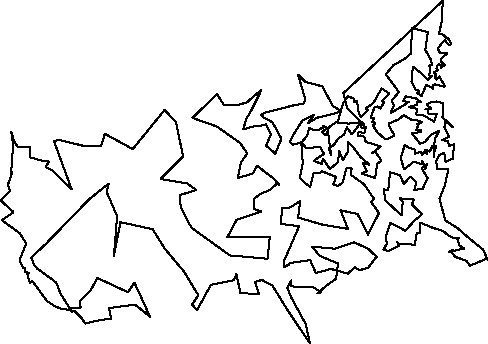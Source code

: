unitsize(0.001cm);
draw((7810,6053)--(7798,5709));
draw((7798,5709)--(7744,5476));
draw((7744,5476)--(7821,5457));
draw((7821,5457)--(7874,5405));
draw((7874,5405)--(7883,5408));
draw((7883,5408)--(7927,5365));
draw((7927,5365)--(7962,5287));
draw((7962,5287)--(7913,5280));
draw((7913,5280)--(7848,5358));
draw((7848,5358)--(7802,5317));
draw((7802,5317)--(7724,5210));
draw((7724,5210)--(7759,5143));
draw((7759,5143)--(7890,5130));
draw((7890,5130)--(7790,5038));
draw((7790,5038)--(7772,4989));
draw((7772,4989)--(7846,4923));
draw((7846,4923)--(7777,4869));
draw((7777,4869)--(7783,4912));
draw((7783,4912)--(7744,4933));
draw((7744,4933)--(7716,4909));
draw((7716,4909)--(7700,4854));
draw((7700,4854)--(7726,4833));
draw((7726,4833)--(7702,4815));
draw((7702,4815)--(7654,4795));
draw((7654,4795)--(7698,4745));
draw((7698,4745)--(7673,4718));
draw((7673,4718)--(7692,4666));
draw((7692,4666)--(7752,4721));
draw((7752,4721)--(7848,4546));
draw((7848,4546)--(7832,4542));
draw((7832,4542)--(7679,4581));
draw((7679,4581)--(7674,4579));
draw((7674,4579)--(7631,4573));
draw((7631,4573)--(7647,4504));
draw((7647,4504)--(7520,4572));
draw((7520,4572)--(7458,4428));
draw((7458,4428)--(7443,4375));
draw((7443,4375)--(7364,4427));
draw((7364,4427)--(7399,4467));
draw((7399,4467)--(7338,4481));
draw((7338,4481)--(7259,4630));
draw((7259,4630)--(7267,4779));
draw((7267,4779)--(7295,4887));
draw((7295,4887)--(7417,4788));
draw((7417,4788)--(7547,4664));
draw((7547,4664)--(7617,4724));
draw((7617,4724)--(7570,4741));
draw((7570,4741)--(7583,4813));
draw((7583,4813)--(7576,4915));
draw((7576,4915)--(7622,4917));
draw((7622,4917)--(7606,5009));
draw((7606,5009)--(7503,5191));
draw((7503,5191)--(7547,5503));
draw((7547,5503)--(7324,5560));
draw((7324,5560)--(7264,5575));
draw((7264,5575)--(7254,5129));
draw((7254,5129)--(7142,5032));
draw((7142,5032)--(6937,4917));
draw((6937,4917)--(6806,4755));
draw((6806,4755)--(7037,4446));
draw((7037,4446)--(6911,4296));
draw((6911,4296)--(6947,4209));
draw((6947,4209)--(6891,4075));
draw((6891,4075)--(7128,4215));
draw((7128,4215)--(7207,4270));
draw((7207,4270)--(7111,4288));
draw((7111,4288)--(7160,4370));
draw((7160,4370)--(7333,4335));
draw((7333,4335)--(7432,4265));
draw((7432,4265)--(7360,4275));
draw((7360,4275)--(7349,4219));
draw((7349,4219)--(7216,4180));
draw((7216,4180)--(7355,4151));
draw((7355,4151)--(7344,4046));
draw((7344,4046)--(7466,4037));
draw((7466,4037)--(7660,3924));
draw((7660,3924)--(7705,4065));
draw((7705,4065)--(7562,4058));
draw((7562,4058)--(7541,4141));
draw((7541,4141)--(7506,4138));
draw((7506,4138)--(7604,4146));
draw((7604,4146)--(7601,4171));
draw((7601,4171)--(7542,4198));
draw((7542,4198)--(7549,4208));
draw((7549,4208)--(7534,4227));
draw((7534,4227)--(7554,4236));
draw((7554,4236)--(7613,4275));
draw((7613,4275)--(7698,4279));
draw((7698,4279)--(7817,4252));
draw((7817,4252)--(7805,3991));
draw((7805,3991)--(7909,3912));
draw((7909,3912)--(7988,3820));
draw((7988,3820)--(7872,3922));
draw((7872,3922)--(7844,3902));
draw((7844,3902)--(7841,3818));
draw((7841,3818)--(7879,3743));
draw((7879,3743)--(7922,3655));
draw((7922,3655)--(7803,3598));
draw((7803,3598)--(7906,3580));
draw((7906,3580)--(7919,3496));
draw((7919,3496)--(8013,3523));
draw((8013,3523)--(8001,3418));
draw((8001,3418)--(7989,3271));
draw((7989,3271)--(7861,3216));
draw((7861,3216)--(7838,3375));
draw((7838,3375)--(7747,3329));
draw((7747,3329)--(7695,3220));
draw((7695,3220)--(7715,3086));
draw((7715,3086)--(7909,3080));
draw((7909,3080)--(7851,2809));
draw((7851,2809)--(7753,2564));
draw((7753,2564)--(7856,2181));
draw((7856,2181)--(8080,2039));
draw((8080,2039)--(8229,1905));
draw((8229,1905)--(8525,1664));
draw((8525,1664)--(8605,1479));
draw((8605,1479)--(8594,1510));
draw((8594,1510)--(8292,1383));
draw((8292,1383)--(8228,1471));
draw((8228,1471)--(8038,1535));
draw((8038,1535)--(7973,1606));
draw((7973,1606)--(7985,1657));
draw((7985,1657)--(7926,1627));
draw((7926,1627)--(8184,1685));
draw((8184,1685)--(8098,1746));
draw((8098,1746)--(8080,1835));
draw((8080,1835)--(8063,1860));
draw((8063,1860)--(8101,1876));
draw((8101,1876)--(7989,1876));
draw((7989,1876)--(7905,1921));
draw((7905,1921)--(7822,1992));
draw((7822,1992)--(7643,2048));
draw((7643,2048)--(7418,2139));
draw((7418,2139)--(7416,1953));
draw((7416,1953)--(7352,1952));
draw((7352,1952)--(7314,1739));
draw((7314,1739)--(7240,1762));
draw((7240,1762)--(7218,1773));
draw((7218,1773)--(7046,1757));
draw((7046,1757)--(7004,1805));
draw((7004,1805)--(7035,1733));
draw((7035,1733)--(6932,1683));
draw((6932,1683)--(6854,1640));
draw((6854,1640)--(6765,1663));
draw((6765,1663)--(6826,1774));
draw((6826,1774)--(6803,1886));
draw((6803,1886)--(6885,2138));
draw((6885,2138)--(7152,2000));
draw((7152,2000)--(7315,2181));
draw((7315,2181)--(7448,2291));
draw((7448,2291)--(7351,2376));
draw((7351,2376)--(7267,2466));
draw((7267,2466)--(7304,2550));
draw((7304,2550)--(7049,2570));
draw((7049,2570)--(7104,2510));
draw((7104,2510)--(7087,2274));
draw((7087,2274)--(7015,2333));
draw((7015,2333)--(6800,2532));
draw((6800,2532)--(6766,2732));
draw((6766,2732)--(6848,2712));
draw((6848,2712)--(6881,3029));
draw((6881,3029)--(7055,2981));
draw((7055,2981)--(7125,2823));
draw((7125,2823)--(7238,2957));
draw((7238,2957)--(7346,2858));
draw((7346,2858)--(7309,2717));
draw((7309,2717)--(7458,2741));
draw((7458,2741)--(7543,2929));
draw((7543,2929)--(7440,3100));
draw((7440,3100)--(7532,3175));
draw((7532,3175)--(7503,3086));
draw((7503,3086)--(7453,3229));
draw((7453,3229)--(7434,3173));
draw((7434,3173)--(7299,3219));
draw((7299,3219)--(7131,3081));
draw((7131,3081)--(7082,3235));
draw((7082,3235)--(7076,3302));
draw((7076,3302)--(7141,3514));
draw((7141,3514)--(7199,3469));
draw((7199,3469)--(7321,3429));
draw((7321,3429)--(7316,3360));
draw((7316,3360)--(7422,3390));
draw((7422,3390)--(7452,3339));
draw((7452,3339)--(7475,3388));
draw((7475,3388)--(7533,3358));
draw((7533,3358)--(7494,3430));
draw((7494,3430)--(7582,3396));
draw((7582,3396)--(7633,3499));
draw((7633,3499)--(7696,3486));
draw((7696,3486)--(7654,3377));
draw((7654,3377)--(7657,3301));
draw((7657,3301)--(7667,3608));
draw((7667,3608)--(7750,3760));
draw((7750,3760)--(7603,3690));
draw((7603,3690)--(7492,3560));
draw((7492,3560)--(7408,3534));
draw((7408,3534)--(7370,3588));
draw((7370,3588)--(7331,3634));
draw((7331,3634)--(7262,3725));
draw((7262,3725)--(7429,3737));
draw((7429,3737)--(7423,3776));
draw((7423,3776)--(7342,3775));
draw((7342,3775)--(7388,3879));
draw((7388,3879)--(7351,3877));
draw((7351,3877)--(7449,3911));
draw((7449,3911)--(7345,3951));
draw((7345,3951)--(7271,3948));
draw((7271,3948)--(7124,4039));
draw((7124,4039)--(7037,3965));
draw((7037,3965)--(6862,3892));
draw((6862,3892)--(6864,3854));
draw((6864,3854)--(6958,3678));
draw((6958,3678)--(6833,3618));
draw((6833,3618)--(6798,3610));
draw((6798,3610)--(6652,3742));
draw((6652,3742)--(6577,3858));
draw((6577,3858)--(6621,3891));
draw((6621,3891)--(6602,3920));
draw((6602,3920)--(6567,3922));
draw((6567,3922)--(6603,3982));
draw((6603,3982)--(6537,3982));
draw((6537,3982)--(6557,4047));
draw((6557,4047)--(6607,4173));
draw((6607,4173)--(6660,4193));
draw((6660,4193)--(6713,4154));
draw((6713,4154)--(6779,4273));
draw((6779,4273)--(6740,4282));
draw((6740,4282)--(6868,4418));
draw((6868,4418)--(6735,4509));
draw((6735,4509)--(6670,4401));
draw((6670,4401)--(6589,4256));
draw((6589,4256)--(6524,4207));
draw((6524,4207)--(6450,4160));
draw((6450,4160)--(6488,4128));
draw((6488,4128)--(6366,4002));
draw((6366,4002)--(6312,4126));
draw((6312,4126)--(6304,4294));
draw((6304,4294)--(6241,4268));
draw((6241,4268)--(6237,4332));
draw((6237,4332)--(6139,4369));
draw((6139,4369)--(6051,4246));
draw((6051,4246)--(5964,3935));
draw((5964,3935)--(5678,3742));
draw((5678,3742)--(5751,3681));
draw((5751,3681)--(5803,3824));
draw((5803,3824)--(5926,3912));
draw((5926,3912)--(6150,3888));
draw((6150,3888)--(6333,3909));
draw((6333,3909)--(6376,3819));
draw((6376,3819)--(6454,3821));
draw((6454,3821)--(6427,3717));
draw((6427,3717)--(6327,3745));
draw((6327,3745)--(6317,3673));
draw((6317,3673)--(6365,3679));
draw((6365,3679)--(6426,3656));
draw((6426,3656)--(6453,3567));
draw((6453,3567)--(6713,3488));
draw((6713,3488)--(6570,3371));
draw((6570,3371)--(6623,3389));
draw((6623,3389)--(6731,3234));
draw((6731,3234)--(6656,3181));
draw((6656,3181)--(6617,2928));
draw((6617,2928)--(6387,3008));
draw((6387,3008)--(6468,3050));
draw((6468,3050)--(6402,3190));
draw((6402,3190)--(6518,3165));
draw((6518,3165)--(6360,3301));
draw((6360,3301)--(6265,3426));
draw((6265,3426)--(6235,3471));
draw((6235,3471)--(6140,3558));
draw((6140,3558)--(6148,3413));
draw((6148,3413)--(6050,3242));
draw((6050,3242)--(5987,3402));
draw((5987,3402)--(5960,3207));
draw((5960,3207)--(5821,3086));
draw((5821,3086)--(5697,3269));
draw((5697,3269)--(5679,3171));
draw((5679,3171)--(5539,3235));
draw((5539,3235)--(5619,3291));
draw((5619,3291)--(5719,3352));
draw((5719,3352)--(5649,3472));
draw((5649,3472)--(5540,3468));
draw((5540,3468)--(5400,3461));
draw((5400,3461)--(5315,3557));
draw((5315,3557)--(5342,3188));
draw((5342,3188)--(5291,2929));
draw((5291,2929)--(5350,2867));
draw((5350,2867)--(5470,2774));
draw((5470,2774)--(5531,3011));
draw((5531,3011)--(5650,3023));
draw((5650,3023)--(5677,3049));
draw((5677,3049)--(5930,2948));
draw((5930,2948)--(5881,2817));
draw((5881,2817)--(5963,2789));
draw((5963,2789)--(6044,2848));
draw((6044,2848)--(6113,3101));
draw((6113,3101)--(6204,3099));
draw((6204,3099)--(6190,2985));
draw((6190,2985)--(6422,2820));
draw((6422,2820)--(6597,2563));
draw((6597,2563)--(6547,2506));
draw((6547,2506)--(6686,2312));
draw((6686,2312)--(6493,1931));
draw((6493,1931)--(6307,2295));
draw((6307,2295)--(6007,2359));
draw((6007,2359)--(6139,2032));
draw((6139,2032)--(5681,2109));
draw((5681,2109)--(5260,2230));
draw((5260,2230)--(5296,2520));
draw((5296,2520)--(5117,2409));
draw((5117,2409)--(4973,2406));
draw((4973,2406)--(4959,2123));
draw((4959,2123)--(4996,2115));
draw((4996,2115)--(5277,2078));
draw((5277,2078)--(5060,1577));
draw((5060,1577)--(5005,1458));
draw((5005,1458)--(5010,1351));
draw((5010,1351)--(5068,1390));
draw((5068,1390)--(5098,1394));
draw((5098,1394)--(5114,1430));
draw((5114,1430)--(5472,1482));
draw((5472,1482)--(5571,1255));
draw((5571,1255)--(5840,1325));
draw((5840,1325)--(6136,1243));
draw((6136,1243)--(6258,1354));
draw((6258,1354)--(6359,1298));
draw((6359,1298)--(6379,1302));
draw((6379,1302)--(6378,1314));
draw((6378,1314)--(6494,1347));
draw((6494,1347)--(6621,1513));
draw((6621,1513)--(6651,1534));
draw((6651,1534)--(6496,1678));
draw((6496,1678)--(6252,1795));
draw((6252,1795)--(5914,1682));
draw((5914,1682)--(5506,1719));
draw((5506,1719)--(5637,1558));
draw((5637,1558)--(5964,1421));
draw((5964,1421)--(5930,1151));
draw((5930,1151)--(5788,1053));
draw((5788,1053)--(5596,892));
draw((5596,892)--(5666,914));
draw((5666,914)--(5532,998));
draw((5532,998)--(5344,1003));
draw((5344,1003)--(5140,1018));
draw((5140,1018)--(5139,1124));
draw((5139,1124)--(5069,998));
draw((5069,998)--(5136,825));
draw((5136,825)--(5393,355));
draw((5393,355)--(5469,10));
draw((5469,10)--(5070,605));
draw((5070,605)--(4805,1033));
draw((4805,1033)--(4619,1132));
draw((4619,1132)--(4500,1093));
draw((4500,1093)--(4569,886));
draw((4569,886)--(4244,896));
draw((4244,896)--(4170,1232));
draw((4170,1232)--(4125,1125));
draw((4125,1125)--(3719,1043));
draw((3719,1043)--(3477,599));
draw((3477,599)--(3390,698));
draw((3390,698)--(3499,863));
draw((3499,863)--(3245,1281));
draw((3245,1281)--(2908,1681));
draw((2908,1681)--(2694,2026));
draw((2694,2026)--(2126,2150));
draw((2126,2150)--(2011,1558));
draw((2011,1558)--(2067,2254));
draw((2067,2254)--(1882,2684));
draw((1882,2684)--(1918,2832));
draw((1918,2832)--(1575,2555));
draw((1575,2555)--(809,1766));
draw((809,1766)--(552,1526));
draw((552,1526)--(602,1395));
draw((602,1395)--(659,1331));
draw((659,1331)--(893,1161));
draw((893,1161)--(993,1084));
draw((993,1084)--(1072,883));
draw((1072,883)--(1276,559));
draw((1276,559)--(1253,580));
draw((1253,580)--(1322,580));
draw((1322,580)--(1443,459));
draw((1443,459)--(1503,362));
draw((1503,362)--(1790,429));
draw((1790,429)--(1961,445));
draw((1961,445)--(1926,636));
draw((1926,636)--(2384,695));
draw((2384,695)--(2647,485));
draw((2647,485)--(2372,1084));
draw((2372,1084)--(2260,913));
draw((2260,913)--(1721,1165));
draw((1721,1165)--(1595,942));
draw((1595,942)--(1406,750));
draw((1406,750)--(1422,658));
draw((1422,658)--(1415,628));
draw((1415,628)--(1361,637));
draw((1361,637)--(1213,633));
draw((1213,633)--(1254,617));
draw((1254,617)--(1249,600));
draw((1249,600)--(1212,603));
draw((1212,603)--(1082,625));
draw((1082,625)--(982,659));
draw((982,659)--(834,757));
draw((834,757)--(783,825));
draw((783,825)--(572,1108));
draw((572,1108)--(527,1077));
draw((527,1077)--(478,1256));
draw((478,1256)--(489,1254));
draw((489,1254)--(513,1247));
draw((513,1247)--(450,1274));
draw((450,1274)--(437,1344));
draw((437,1344)--(413,1338));
draw((413,1338)--(345,1476));
draw((345,1476)--(464,1773));
draw((464,1773)--(354,1950));
draw((354,1950)--(36,2185));
draw((36,2185)--(240,2327));
draw((240,2327)--(10,2537));
draw((10,2537)--(178,2702));
draw((178,2702)--(141,2814));
draw((141,2814)--(174,2901));
draw((174,2901)--(218,3031));
draw((218,3031)--(197,3021));
draw((197,3021)--(226,3415));
draw((226,3415)--(236,3494));
draw((236,3494)--(199,3743));
draw((199,3743)--(250,3578));
draw((250,3578)--(317,3476));
draw((317,3476)--(536,3481));
draw((536,3481)--(525,3297));
draw((525,3297)--(741,3235));
draw((741,3235)--(863,3219));
draw((863,3219)--(806,3123));
draw((806,3123)--(920,3065));
draw((920,3065)--(1263,2734));
draw((1263,2734)--(952,3583));
draw((952,3583)--(1047,3602));
draw((1047,3602)--(1482,3494));
draw((1482,3494)--(1784,3494));
draw((1784,3494)--(1851,3710));
draw((1851,3710)--(2342,3439));
draw((2342,3439)--(2906,4131));
draw((2906,4131)--(3108,3908));
draw((3108,3908)--(3229,3312));
draw((3229,3312)--(2835,2912));
draw((2835,2912)--(3307,2833));
draw((3307,2833)--(3461,2718));
draw((3461,2718)--(3174,2627));
draw((3174,2627)--(3189,2411));
draw((3189,2411)--(3233,2329));
draw((3233,2329)--(3319,2151));
draw((3319,2151)--(3390,2043));
draw((3390,2043)--(4056,1564));
draw((4056,1564)--(4719,1504));
draw((4719,1504)--(4759,1883));
draw((4759,1883)--(4012,1886));
draw((4012,1886)--(4174,2190));
draw((4174,2190)--(4612,2341));
draw((4612,2341)--(4488,2378));
draw((4488,2378)--(4476,2555));
draw((4476,2555)--(4584,2643));
draw((4584,2643)--(4763,2720));
draw((4763,2720)--(4898,2840));
draw((4898,2840)--(4929,2803));
draw((4929,2803)--(4831,2917));
draw((4831,2917)--(4537,3143));
draw((4537,3143)--(4458,3007));
draw((4458,3007)--(4196,2929));
draw((4196,2929)--(4252,3206));
draw((4252,3206)--(4364,3362));
draw((4364,3362)--(4232,3551));
draw((4232,3551)--(3824,3838));
draw((3824,3838)--(3396,3990));
draw((3396,3990)--(3832,4410));
draw((3832,4410)--(3950,4215));
draw((3950,4215)--(4217,4224));
draw((4217,4224)--(4354,4262));
draw((4354,4262)--(4602,4478));
draw((4602,4478)--(4606,4468));
draw((4606,4468)--(4427,4109));
draw((4427,4109)--(4342,3966));
draw((4342,3966)--(4293,3788));
draw((4293,3788)--(4496,3844));
draw((4496,3844)--(4574,3843));
draw((4574,3843)--(4694,3877));
draw((4694,3877)--(4780,3694));
draw((4780,3694)--(4694,3502));
draw((4694,3502)--(4857,3359));
draw((4857,3359)--(4965,3622));
draw((4965,3622)--(4806,3914));
draw((4806,3914)--(4655,3992));
draw((4655,3992)--(4607,4049));
draw((4607,4049)--(4634,4054));
draw((4634,4054)--(4679,4084));
draw((4679,4084)--(4871,4132));
draw((4871,4132)--(5168,4208));
draw((5168,4208)--(5356,4241));
draw((5356,4241)--(5385,4318));
draw((5385,4318)--(5259,4751));
draw((5259,4751)--(5387,4623));
draw((5387,4623)--(5685,4546));
draw((5685,4546)--(5871,4202));
draw((5871,4202)--(6008,4117));
draw((6008,4117)--(5955,4081));
draw((5955,4081)--(5597,3993));
draw((5597,3993)--(5427,3894));
draw((5427,3894)--(5543,4042));
draw((5543,4042)--(5336,3943));
draw((5336,3943)--(5207,3742));
draw((5207,3742)--(5111,3569));
draw((5111,3569)--(5160,3517));
draw((5160,3517)--(5316,3554));
draw((5316,3554)--(5417,3673));
draw((5417,3673)--(5457,3808));
draw((5457,3808)--(5541,3769));
draw((5541,3769)--(5621,3768));
draw((5621,3768)--(5671,3807));
draw((5671,3807)--(5720,3823));
draw((5720,3823)--(5706,3844));
draw((5706,3844)--(5778,3813));
draw((5778,3813)--(5841,3328));
draw((5841,3328)--(5796,3459));
draw((5796,3459)--(5887,3508));
draw((5887,3508)--(5965,3624));
draw((5965,3624)--(6069,3695));
draw((6069,3695)--(6120,3821));
draw((6120,3821)--(6207,3700));
draw((6207,3700)--(6340,3870));
draw((6340,3870)--(6425,3867));
draw((6425,3867)--(6259,4030));
draw((6259,4030)--(6123,4167));
draw((6123,4167)--(6058,4426));
draw((6058,4426)--(7810,6053));
